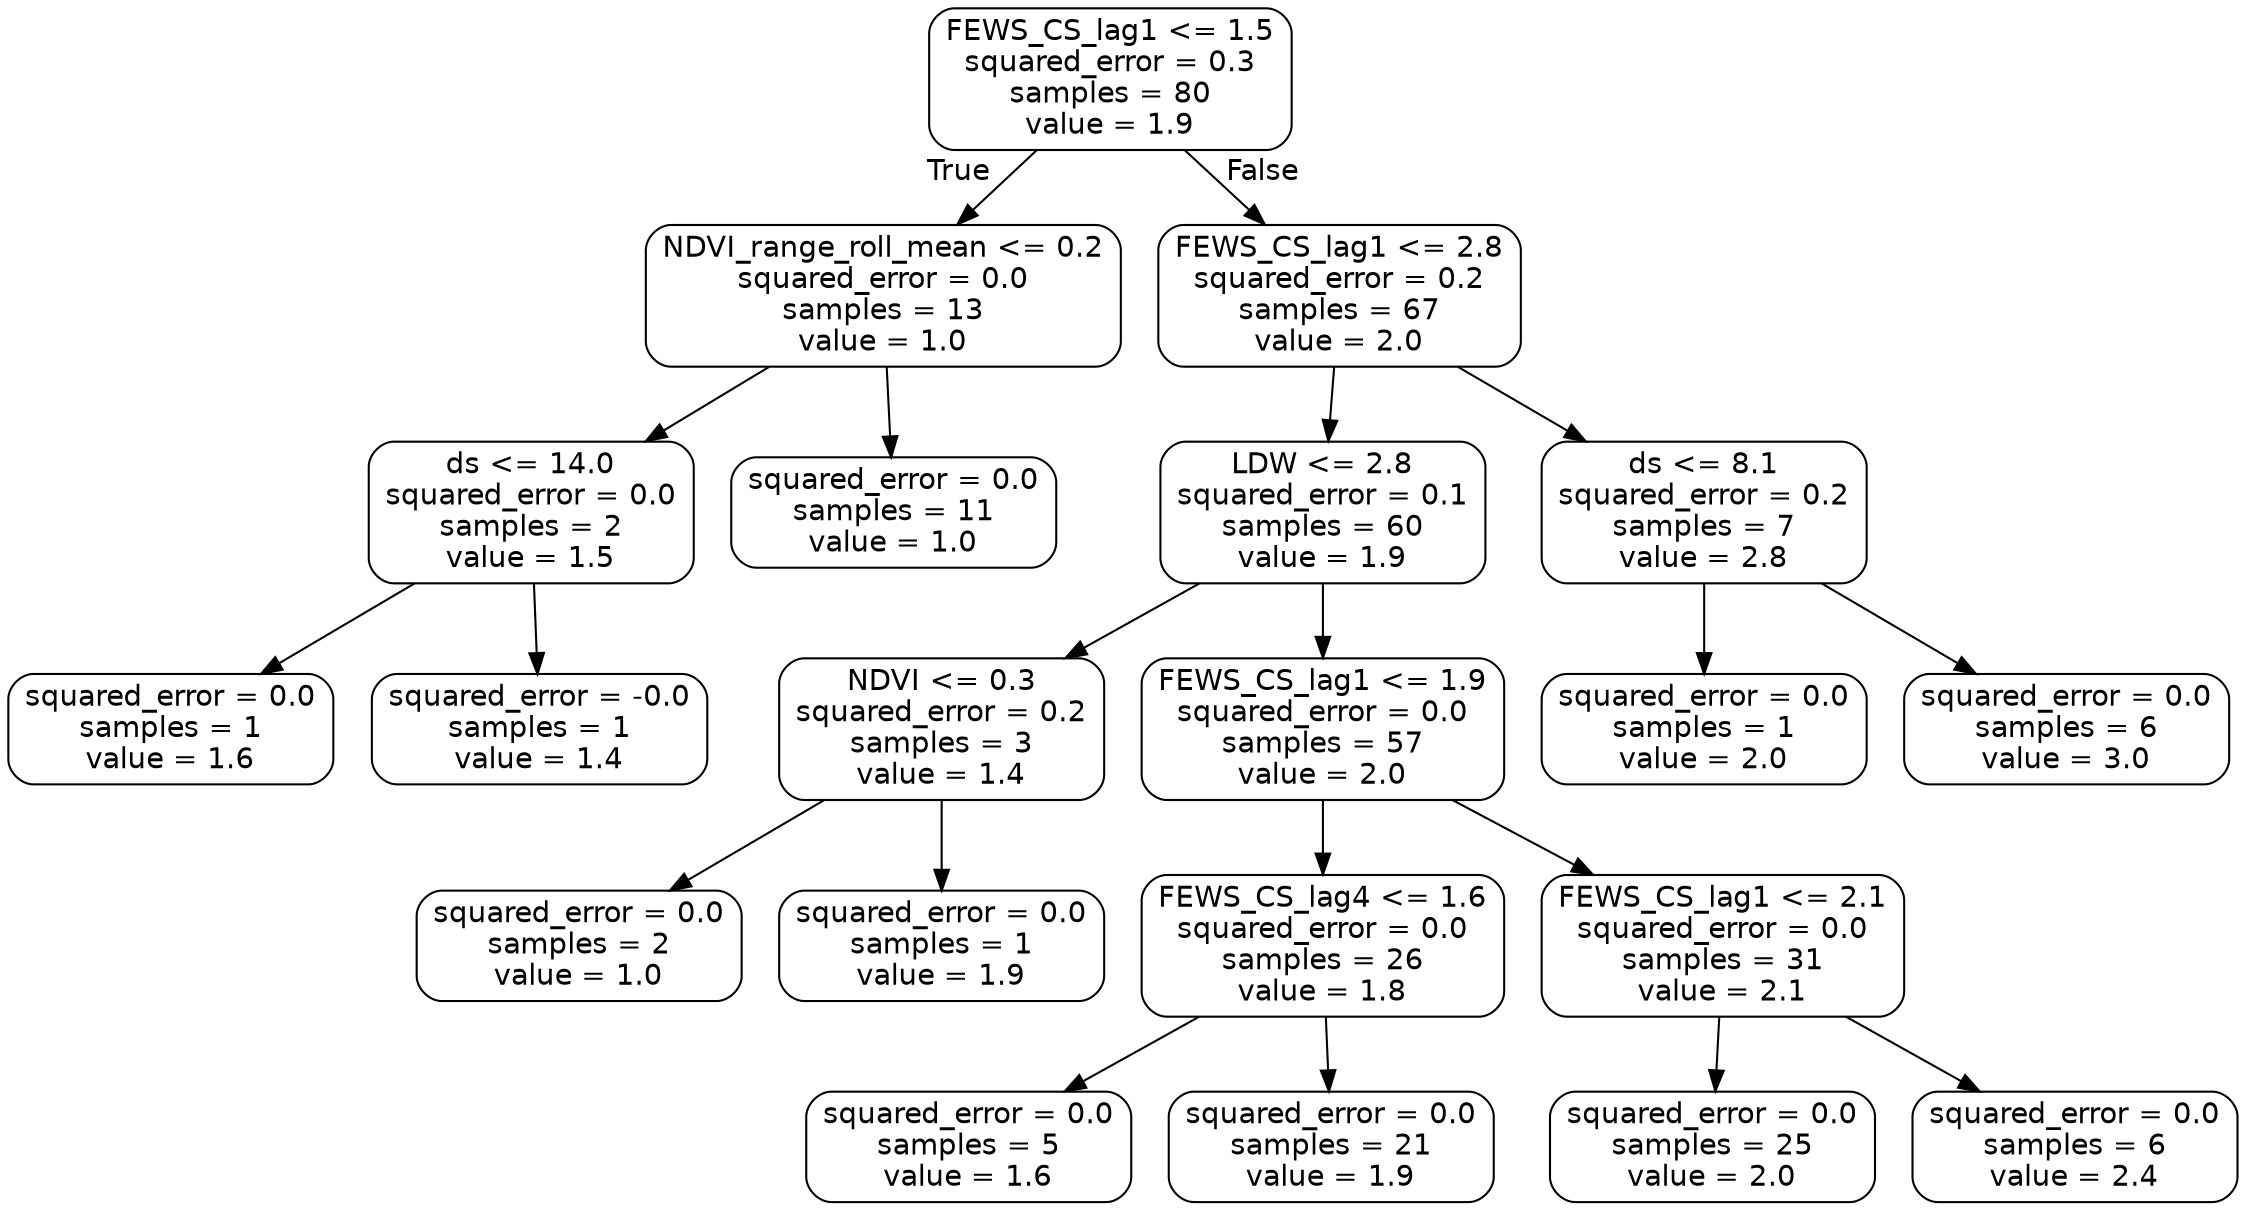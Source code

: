 digraph Tree {
node [shape=box, style="rounded", color="black", fontname="helvetica"] ;
edge [fontname="helvetica"] ;
0 [label="FEWS_CS_lag1 <= 1.5\nsquared_error = 0.3\nsamples = 80\nvalue = 1.9"] ;
1 [label="NDVI_range_roll_mean <= 0.2\nsquared_error = 0.0\nsamples = 13\nvalue = 1.0"] ;
0 -> 1 [labeldistance=2.5, labelangle=45, headlabel="True"] ;
2 [label="ds <= 14.0\nsquared_error = 0.0\nsamples = 2\nvalue = 1.5"] ;
1 -> 2 ;
3 [label="squared_error = 0.0\nsamples = 1\nvalue = 1.6"] ;
2 -> 3 ;
4 [label="squared_error = -0.0\nsamples = 1\nvalue = 1.4"] ;
2 -> 4 ;
5 [label="squared_error = 0.0\nsamples = 11\nvalue = 1.0"] ;
1 -> 5 ;
6 [label="FEWS_CS_lag1 <= 2.8\nsquared_error = 0.2\nsamples = 67\nvalue = 2.0"] ;
0 -> 6 [labeldistance=2.5, labelangle=-45, headlabel="False"] ;
7 [label="LDW <= 2.8\nsquared_error = 0.1\nsamples = 60\nvalue = 1.9"] ;
6 -> 7 ;
8 [label="NDVI <= 0.3\nsquared_error = 0.2\nsamples = 3\nvalue = 1.4"] ;
7 -> 8 ;
9 [label="squared_error = 0.0\nsamples = 2\nvalue = 1.0"] ;
8 -> 9 ;
10 [label="squared_error = 0.0\nsamples = 1\nvalue = 1.9"] ;
8 -> 10 ;
11 [label="FEWS_CS_lag1 <= 1.9\nsquared_error = 0.0\nsamples = 57\nvalue = 2.0"] ;
7 -> 11 ;
12 [label="FEWS_CS_lag4 <= 1.6\nsquared_error = 0.0\nsamples = 26\nvalue = 1.8"] ;
11 -> 12 ;
13 [label="squared_error = 0.0\nsamples = 5\nvalue = 1.6"] ;
12 -> 13 ;
14 [label="squared_error = 0.0\nsamples = 21\nvalue = 1.9"] ;
12 -> 14 ;
15 [label="FEWS_CS_lag1 <= 2.1\nsquared_error = 0.0\nsamples = 31\nvalue = 2.1"] ;
11 -> 15 ;
16 [label="squared_error = 0.0\nsamples = 25\nvalue = 2.0"] ;
15 -> 16 ;
17 [label="squared_error = 0.0\nsamples = 6\nvalue = 2.4"] ;
15 -> 17 ;
18 [label="ds <= 8.1\nsquared_error = 0.2\nsamples = 7\nvalue = 2.8"] ;
6 -> 18 ;
19 [label="squared_error = 0.0\nsamples = 1\nvalue = 2.0"] ;
18 -> 19 ;
20 [label="squared_error = 0.0\nsamples = 6\nvalue = 3.0"] ;
18 -> 20 ;
}